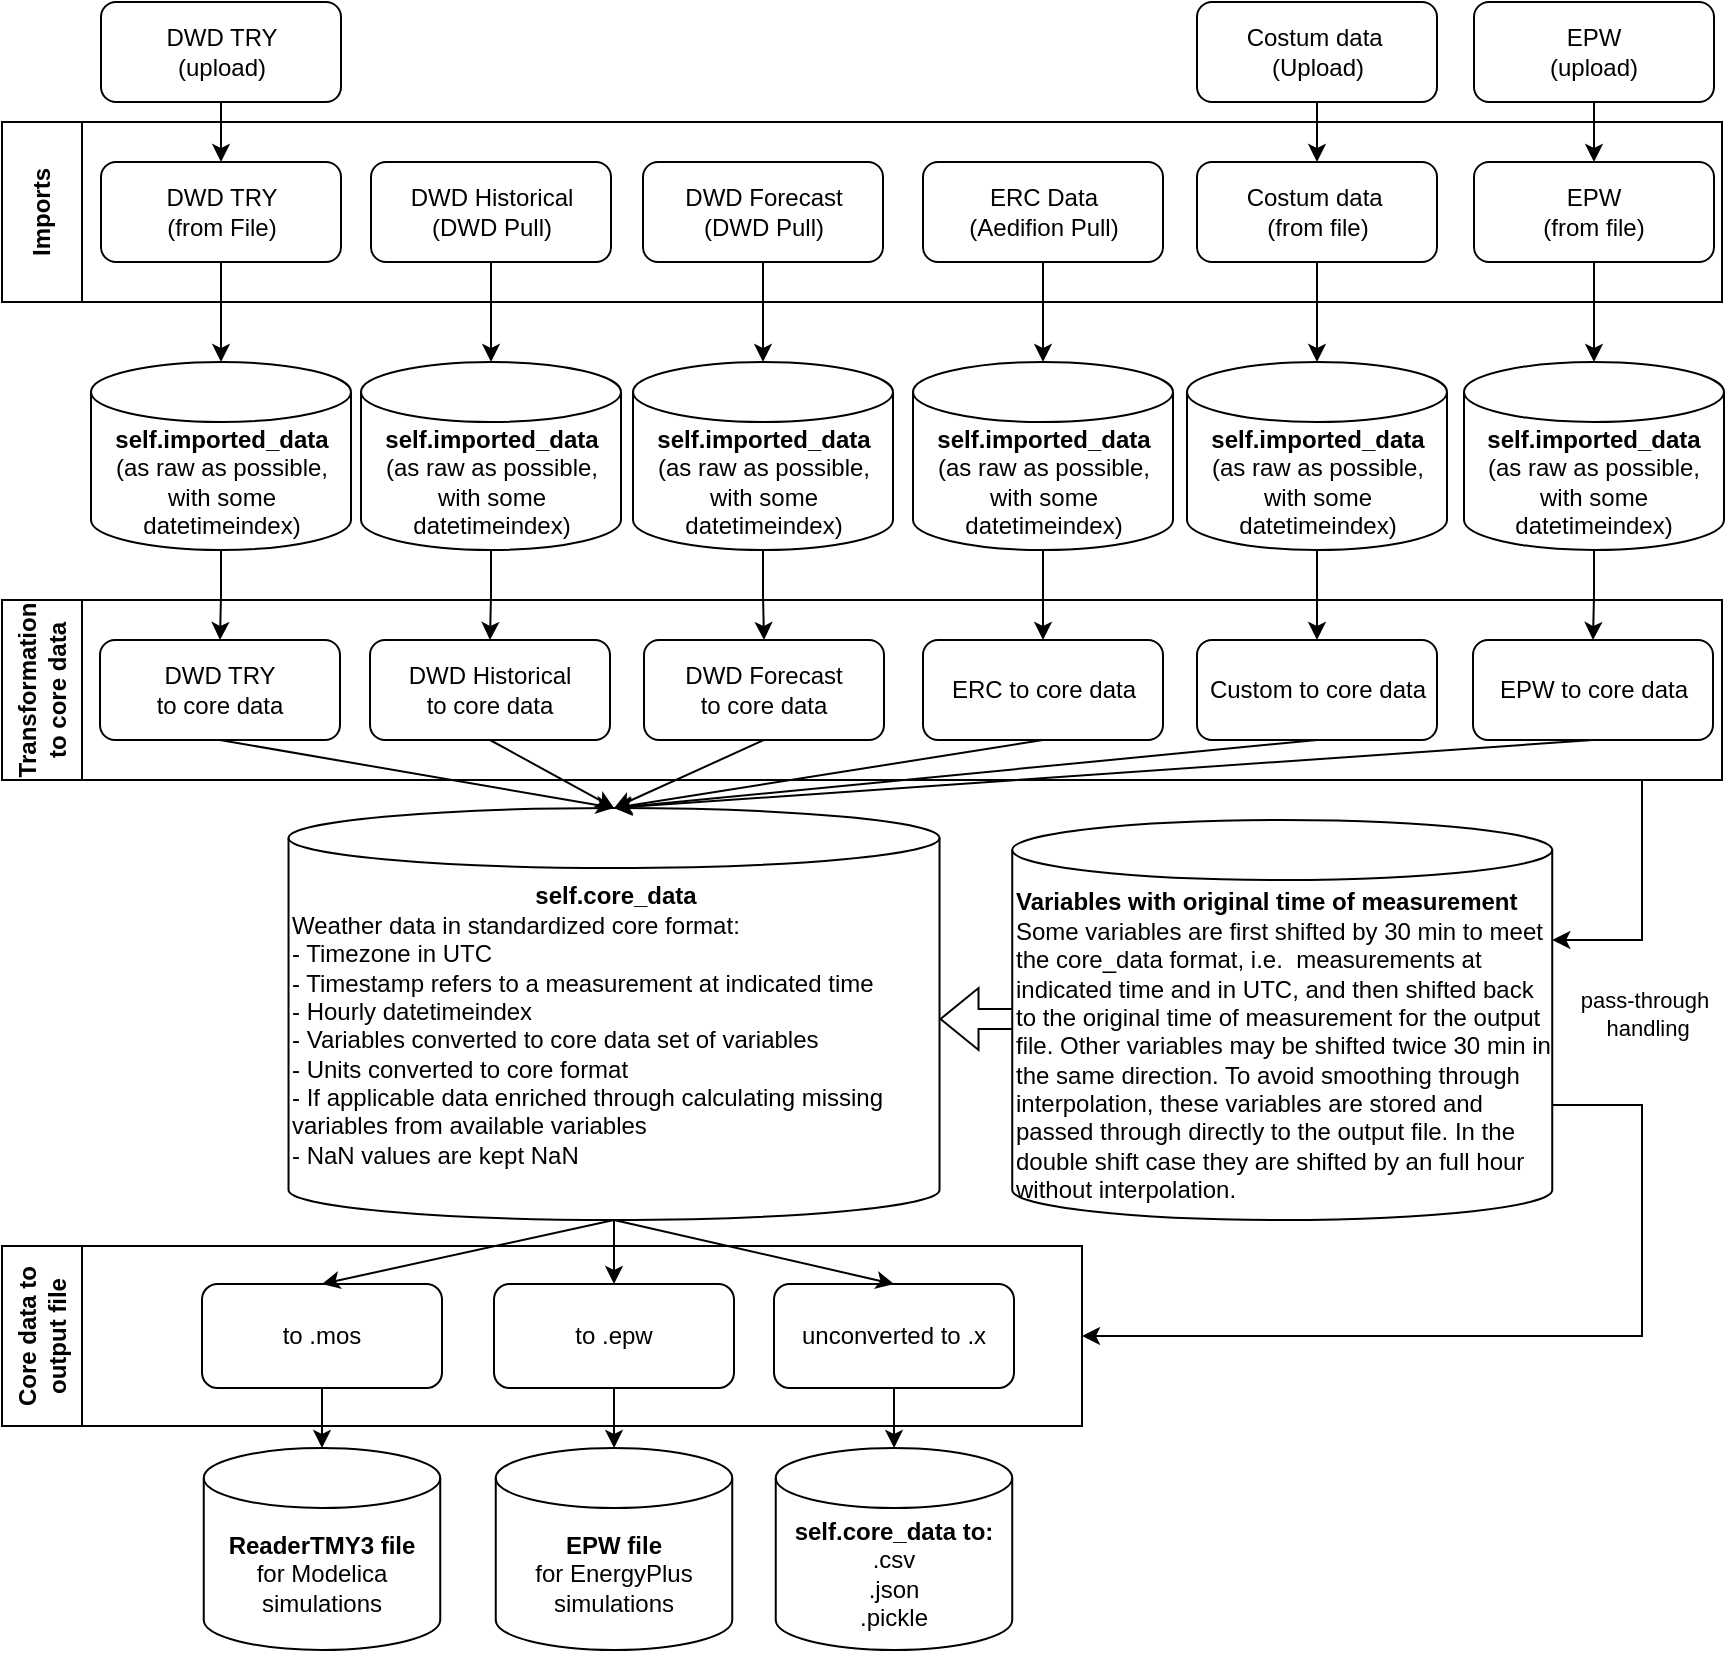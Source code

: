 <mxfile version="24.2.5" type="device">
  <diagram id="C5RBs43oDa-KdzZeNtuy" name="Page-1">
    <mxGraphModel dx="1674" dy="2013" grid="1" gridSize="10" guides="1" tooltips="1" connect="1" arrows="1" fold="1" page="1" pageScale="1" pageWidth="827" pageHeight="1169" math="0" shadow="0">
      <root>
        <mxCell id="WIyWlLk6GJQsqaUBKTNV-0" />
        <mxCell id="WIyWlLk6GJQsqaUBKTNV-1" parent="WIyWlLk6GJQsqaUBKTNV-0" />
        <mxCell id="KbH_WFNAOHIMAT9BFTNj-21" value="" style="shape=flexArrow;endArrow=classic;html=1;rounded=0;exitX=0;exitY=0.5;exitDx=0;exitDy=0;exitPerimeter=0;" parent="WIyWlLk6GJQsqaUBKTNV-1" edge="1">
          <mxGeometry width="50" height="50" relative="1" as="geometry">
            <mxPoint x="646.26" y="339.5" as="sourcePoint" />
            <mxPoint x="588.76" y="339.5" as="targetPoint" />
          </mxGeometry>
        </mxCell>
        <mxCell id="tn6FGIf0n3ZcMdlyqICX-29" value="" style="edgeStyle=orthogonalEdgeStyle;rounded=0;orthogonalLoop=1;jettySize=auto;html=1;" parent="WIyWlLk6GJQsqaUBKTNV-1" source="WIyWlLk6GJQsqaUBKTNV-3" target="tn6FGIf0n3ZcMdlyqICX-14" edge="1">
          <mxGeometry relative="1" as="geometry" />
        </mxCell>
        <mxCell id="WIyWlLk6GJQsqaUBKTNV-3" value="DWD Forecast&lt;br&gt;(DWD Pull)" style="rounded=1;whiteSpace=wrap;html=1;fontSize=12;glass=0;strokeWidth=1;shadow=0;" parent="WIyWlLk6GJQsqaUBKTNV-1" vertex="1">
          <mxGeometry x="440.5" y="-89" width="120" height="50" as="geometry" />
        </mxCell>
        <mxCell id="WIyWlLk6GJQsqaUBKTNV-7" value="&lt;div style=&quot;text-align: center;&quot;&gt;&lt;b style=&quot;background-color: initial; border-color: var(--border-color);&quot;&gt;self.core_data&lt;/b&gt;&lt;/div&gt;Weather data in standardized core format:&lt;br&gt;- Timezone in UTC&lt;br style=&quot;border-color: var(--border-color);&quot;&gt;- Timestamp refers to a measurement at indicated time&lt;br&gt;- Hourly datetimeindex&amp;nbsp;&lt;div&gt;- Variables converted to core data set of variables&lt;br&gt;- Units converted to core format&lt;br&gt;- If applicable data enriched through calculating missing variables from available variables&lt;br&gt;&lt;span style=&quot;background-color: initial;&quot;&gt;- NaN values are kept NaN&lt;/span&gt;&lt;br&gt;&amp;nbsp;&lt;/div&gt;" style="shape=cylinder3;whiteSpace=wrap;html=1;boundedLbl=1;backgroundOutline=1;size=15;align=left;" parent="WIyWlLk6GJQsqaUBKTNV-1" vertex="1">
          <mxGeometry x="263.26" y="234" width="325.5" height="206" as="geometry" />
        </mxCell>
        <mxCell id="tn6FGIf0n3ZcMdlyqICX-28" value="" style="edgeStyle=orthogonalEdgeStyle;rounded=0;orthogonalLoop=1;jettySize=auto;html=1;" parent="WIyWlLk6GJQsqaUBKTNV-1" source="_qvap0C31M7JRtb-dRH6-0" target="tn6FGIf0n3ZcMdlyqICX-13" edge="1">
          <mxGeometry relative="1" as="geometry" />
        </mxCell>
        <mxCell id="_qvap0C31M7JRtb-dRH6-0" value="DWD Historical&lt;br&gt;(DWD Pull)" style="rounded=1;whiteSpace=wrap;html=1;fontSize=12;glass=0;strokeWidth=1;shadow=0;" parent="WIyWlLk6GJQsqaUBKTNV-1" vertex="1">
          <mxGeometry x="304.5" y="-89" width="120" height="50" as="geometry" />
        </mxCell>
        <mxCell id="tn6FGIf0n3ZcMdlyqICX-27" value="" style="edgeStyle=orthogonalEdgeStyle;rounded=0;orthogonalLoop=1;jettySize=auto;html=1;" parent="WIyWlLk6GJQsqaUBKTNV-1" source="_qvap0C31M7JRtb-dRH6-3" target="tn6FGIf0n3ZcMdlyqICX-2" edge="1">
          <mxGeometry relative="1" as="geometry" />
        </mxCell>
        <mxCell id="_qvap0C31M7JRtb-dRH6-3" value="DWD TRY&lt;br&gt;(from File)" style="rounded=1;whiteSpace=wrap;html=1;fontSize=12;glass=0;strokeWidth=1;shadow=0;" parent="WIyWlLk6GJQsqaUBKTNV-1" vertex="1">
          <mxGeometry x="169.5" y="-89" width="120" height="50" as="geometry" />
        </mxCell>
        <mxCell id="tn6FGIf0n3ZcMdlyqICX-30" value="" style="edgeStyle=orthogonalEdgeStyle;rounded=0;orthogonalLoop=1;jettySize=auto;html=1;" parent="WIyWlLk6GJQsqaUBKTNV-1" source="_qvap0C31M7JRtb-dRH6-4" target="tn6FGIf0n3ZcMdlyqICX-15" edge="1">
          <mxGeometry relative="1" as="geometry" />
        </mxCell>
        <mxCell id="_qvap0C31M7JRtb-dRH6-4" value="ERC Data&lt;br&gt;(Aedifion Pull)" style="rounded=1;whiteSpace=wrap;html=1;fontSize=12;glass=0;strokeWidth=1;shadow=0;" parent="WIyWlLk6GJQsqaUBKTNV-1" vertex="1">
          <mxGeometry x="580.5" y="-89" width="120" height="50" as="geometry" />
        </mxCell>
        <mxCell id="tn6FGIf0n3ZcMdlyqICX-31" value="" style="edgeStyle=orthogonalEdgeStyle;rounded=0;orthogonalLoop=1;jettySize=auto;html=1;entryX=0.5;entryY=0;entryDx=0;entryDy=0;entryPerimeter=0;" parent="WIyWlLk6GJQsqaUBKTNV-1" source="_qvap0C31M7JRtb-dRH6-5" target="tn6FGIf0n3ZcMdlyqICX-16" edge="1">
          <mxGeometry relative="1" as="geometry" />
        </mxCell>
        <mxCell id="_qvap0C31M7JRtb-dRH6-5" value="Costum data&amp;nbsp;&lt;br&gt;(from file)" style="rounded=1;whiteSpace=wrap;html=1;fontSize=12;glass=0;strokeWidth=1;shadow=0;" parent="WIyWlLk6GJQsqaUBKTNV-1" vertex="1">
          <mxGeometry x="717.5" y="-89" width="120" height="50" as="geometry" />
        </mxCell>
        <mxCell id="tn6FGIf0n3ZcMdlyqICX-9" style="edgeStyle=orthogonalEdgeStyle;rounded=0;orthogonalLoop=1;jettySize=auto;html=1;exitX=0.5;exitY=1;exitDx=0;exitDy=0;entryX=0.5;entryY=0;entryDx=0;entryDy=0;entryPerimeter=0;" parent="WIyWlLk6GJQsqaUBKTNV-1" source="_qvap0C31M7JRtb-dRH6-6" target="tn6FGIf0n3ZcMdlyqICX-4" edge="1">
          <mxGeometry relative="1" as="geometry" />
        </mxCell>
        <mxCell id="_qvap0C31M7JRtb-dRH6-6" value="to .mos" style="rounded=1;whiteSpace=wrap;html=1;fontSize=12;glass=0;strokeWidth=1;shadow=0;" parent="WIyWlLk6GJQsqaUBKTNV-1" vertex="1">
          <mxGeometry x="220" y="472" width="120" height="52" as="geometry" />
        </mxCell>
        <mxCell id="tn6FGIf0n3ZcMdlyqICX-11" value="" style="edgeStyle=orthogonalEdgeStyle;rounded=0;orthogonalLoop=1;jettySize=auto;html=1;" parent="WIyWlLk6GJQsqaUBKTNV-1" source="_qvap0C31M7JRtb-dRH6-7" target="tn6FGIf0n3ZcMdlyqICX-6" edge="1">
          <mxGeometry relative="1" as="geometry" />
        </mxCell>
        <mxCell id="_qvap0C31M7JRtb-dRH6-7" value="unconverted to .x" style="rounded=1;whiteSpace=wrap;html=1;fontSize=12;glass=0;strokeWidth=1;shadow=0;" parent="WIyWlLk6GJQsqaUBKTNV-1" vertex="1">
          <mxGeometry x="506" y="472" width="120" height="52" as="geometry" />
        </mxCell>
        <mxCell id="tn6FGIf0n3ZcMdlyqICX-10" style="edgeStyle=orthogonalEdgeStyle;rounded=0;orthogonalLoop=1;jettySize=auto;html=1;exitX=0.5;exitY=1;exitDx=0;exitDy=0;" parent="WIyWlLk6GJQsqaUBKTNV-1" source="_qvap0C31M7JRtb-dRH6-8" target="tn6FGIf0n3ZcMdlyqICX-5" edge="1">
          <mxGeometry relative="1" as="geometry" />
        </mxCell>
        <mxCell id="_qvap0C31M7JRtb-dRH6-8" value="to .epw" style="rounded=1;whiteSpace=wrap;html=1;fontSize=12;glass=0;strokeWidth=1;shadow=0;" parent="WIyWlLk6GJQsqaUBKTNV-1" vertex="1">
          <mxGeometry x="366" y="472" width="120" height="52" as="geometry" />
        </mxCell>
        <mxCell id="_qvap0C31M7JRtb-dRH6-10" value="" style="endArrow=classic;html=1;rounded=0;exitX=0.5;exitY=1;exitDx=0;exitDy=0;entryX=0.5;entryY=0;entryDx=0;entryDy=0;" parent="WIyWlLk6GJQsqaUBKTNV-1" source="WIyWlLk6GJQsqaUBKTNV-7" target="_qvap0C31M7JRtb-dRH6-6" edge="1">
          <mxGeometry width="50" height="50" relative="1" as="geometry">
            <mxPoint x="560" y="468" as="sourcePoint" />
            <mxPoint x="610" y="418" as="targetPoint" />
          </mxGeometry>
        </mxCell>
        <mxCell id="_qvap0C31M7JRtb-dRH6-11" value="" style="endArrow=classic;html=1;rounded=0;exitX=0.5;exitY=1;exitDx=0;exitDy=0;entryX=0.5;entryY=0;entryDx=0;entryDy=0;" parent="WIyWlLk6GJQsqaUBKTNV-1" source="WIyWlLk6GJQsqaUBKTNV-7" target="_qvap0C31M7JRtb-dRH6-8" edge="1">
          <mxGeometry width="50" height="50" relative="1" as="geometry">
            <mxPoint x="501" y="438" as="sourcePoint" />
            <mxPoint x="290" y="498" as="targetPoint" />
          </mxGeometry>
        </mxCell>
        <mxCell id="_qvap0C31M7JRtb-dRH6-12" value="" style="endArrow=classic;html=1;rounded=0;exitX=0.5;exitY=1;exitDx=0;exitDy=0;entryX=0.5;entryY=0;entryDx=0;entryDy=0;" parent="WIyWlLk6GJQsqaUBKTNV-1" source="WIyWlLk6GJQsqaUBKTNV-7" target="_qvap0C31M7JRtb-dRH6-7" edge="1">
          <mxGeometry width="50" height="50" relative="1" as="geometry">
            <mxPoint x="501" y="438" as="sourcePoint" />
            <mxPoint x="436" y="498" as="targetPoint" />
          </mxGeometry>
        </mxCell>
        <mxCell id="tn6FGIf0n3ZcMdlyqICX-43" style="edgeStyle=orthogonalEdgeStyle;rounded=0;orthogonalLoop=1;jettySize=auto;html=1;exitX=0.5;exitY=1;exitDx=0;exitDy=0;entryX=0.5;entryY=0;entryDx=0;entryDy=0;" parent="WIyWlLk6GJQsqaUBKTNV-1" source="tn6FGIf0n3ZcMdlyqICX-0" target="_qvap0C31M7JRtb-dRH6-3" edge="1">
          <mxGeometry relative="1" as="geometry" />
        </mxCell>
        <mxCell id="tn6FGIf0n3ZcMdlyqICX-0" value="DWD TRY&lt;br&gt;(upload)" style="rounded=1;whiteSpace=wrap;html=1;fontSize=12;glass=0;strokeWidth=1;shadow=0;" parent="WIyWlLk6GJQsqaUBKTNV-1" vertex="1">
          <mxGeometry x="169.5" y="-169" width="120" height="50" as="geometry" />
        </mxCell>
        <mxCell id="tn6FGIf0n3ZcMdlyqICX-44" value="" style="edgeStyle=orthogonalEdgeStyle;rounded=0;orthogonalLoop=1;jettySize=auto;html=1;" parent="WIyWlLk6GJQsqaUBKTNV-1" source="tn6FGIf0n3ZcMdlyqICX-1" target="_qvap0C31M7JRtb-dRH6-5" edge="1">
          <mxGeometry relative="1" as="geometry" />
        </mxCell>
        <mxCell id="tn6FGIf0n3ZcMdlyqICX-1" value="Costum data&amp;nbsp;&lt;br&gt;(Upload)" style="rounded=1;whiteSpace=wrap;html=1;fontSize=12;glass=0;strokeWidth=1;shadow=0;" parent="WIyWlLk6GJQsqaUBKTNV-1" vertex="1">
          <mxGeometry x="717.5" y="-169" width="120" height="50" as="geometry" />
        </mxCell>
        <mxCell id="tn6FGIf0n3ZcMdlyqICX-32" value="" style="edgeStyle=orthogonalEdgeStyle;rounded=0;orthogonalLoop=1;jettySize=auto;html=1;" parent="WIyWlLk6GJQsqaUBKTNV-1" source="tn6FGIf0n3ZcMdlyqICX-2" target="tn6FGIf0n3ZcMdlyqICX-19" edge="1">
          <mxGeometry relative="1" as="geometry" />
        </mxCell>
        <mxCell id="tn6FGIf0n3ZcMdlyqICX-2" value="&lt;b&gt;self.imported_data&lt;/b&gt;&lt;br&gt;(as raw as possible, with some datetimeindex)" style="shape=cylinder3;whiteSpace=wrap;html=1;boundedLbl=1;backgroundOutline=1;size=15;" parent="WIyWlLk6GJQsqaUBKTNV-1" vertex="1">
          <mxGeometry x="164.5" y="11" width="130" height="94" as="geometry" />
        </mxCell>
        <mxCell id="tn6FGIf0n3ZcMdlyqICX-4" value="&lt;b&gt;ReaderTMY3 file&lt;br&gt;&lt;/b&gt;for Modelica simulations" style="shape=cylinder3;whiteSpace=wrap;html=1;boundedLbl=1;backgroundOutline=1;size=15;" parent="WIyWlLk6GJQsqaUBKTNV-1" vertex="1">
          <mxGeometry x="220.87" y="554" width="118.25" height="101" as="geometry" />
        </mxCell>
        <mxCell id="tn6FGIf0n3ZcMdlyqICX-5" value="&lt;b&gt;EPW file&lt;br&gt;&lt;/b&gt;for EnergyPlus simulations&lt;b&gt;&lt;br&gt;&lt;/b&gt;" style="shape=cylinder3;whiteSpace=wrap;html=1;boundedLbl=1;backgroundOutline=1;size=15;" parent="WIyWlLk6GJQsqaUBKTNV-1" vertex="1">
          <mxGeometry x="366.88" y="554" width="118.25" height="101" as="geometry" />
        </mxCell>
        <mxCell id="tn6FGIf0n3ZcMdlyqICX-6" value="&lt;b&gt;self.core_data to:&lt;br&gt;&lt;/b&gt;.csv&lt;br&gt;.json&lt;br&gt;.pickle&lt;b&gt;&lt;br&gt;&lt;/b&gt;" style="shape=cylinder3;whiteSpace=wrap;html=1;boundedLbl=1;backgroundOutline=1;size=15;" parent="WIyWlLk6GJQsqaUBKTNV-1" vertex="1">
          <mxGeometry x="506.87" y="554" width="118.25" height="101" as="geometry" />
        </mxCell>
        <mxCell id="tn6FGIf0n3ZcMdlyqICX-33" value="" style="edgeStyle=orthogonalEdgeStyle;rounded=0;orthogonalLoop=1;jettySize=auto;html=1;" parent="WIyWlLk6GJQsqaUBKTNV-1" source="tn6FGIf0n3ZcMdlyqICX-13" target="tn6FGIf0n3ZcMdlyqICX-18" edge="1">
          <mxGeometry relative="1" as="geometry" />
        </mxCell>
        <mxCell id="tn6FGIf0n3ZcMdlyqICX-13" value="&lt;b&gt;self.imported_data&lt;/b&gt;&lt;br&gt;(as raw as possible, with some datetimeindex)" style="shape=cylinder3;whiteSpace=wrap;html=1;boundedLbl=1;backgroundOutline=1;size=15;" parent="WIyWlLk6GJQsqaUBKTNV-1" vertex="1">
          <mxGeometry x="299.5" y="11" width="130" height="94" as="geometry" />
        </mxCell>
        <mxCell id="tn6FGIf0n3ZcMdlyqICX-34" value="" style="edgeStyle=orthogonalEdgeStyle;rounded=0;orthogonalLoop=1;jettySize=auto;html=1;" parent="WIyWlLk6GJQsqaUBKTNV-1" source="tn6FGIf0n3ZcMdlyqICX-14" target="tn6FGIf0n3ZcMdlyqICX-17" edge="1">
          <mxGeometry relative="1" as="geometry" />
        </mxCell>
        <mxCell id="tn6FGIf0n3ZcMdlyqICX-14" value="&lt;b&gt;self.imported_data&lt;/b&gt;&lt;br&gt;(as raw as possible, with some datetimeindex)" style="shape=cylinder3;whiteSpace=wrap;html=1;boundedLbl=1;backgroundOutline=1;size=15;" parent="WIyWlLk6GJQsqaUBKTNV-1" vertex="1">
          <mxGeometry x="435.5" y="11" width="130" height="94" as="geometry" />
        </mxCell>
        <mxCell id="tn6FGIf0n3ZcMdlyqICX-35" value="" style="edgeStyle=orthogonalEdgeStyle;rounded=0;orthogonalLoop=1;jettySize=auto;html=1;" parent="WIyWlLk6GJQsqaUBKTNV-1" source="tn6FGIf0n3ZcMdlyqICX-15" target="tn6FGIf0n3ZcMdlyqICX-20" edge="1">
          <mxGeometry relative="1" as="geometry" />
        </mxCell>
        <mxCell id="tn6FGIf0n3ZcMdlyqICX-15" value="&lt;b&gt;self.imported_data&lt;/b&gt;&lt;br&gt;(as raw as possible, with some datetimeindex)" style="shape=cylinder3;whiteSpace=wrap;html=1;boundedLbl=1;backgroundOutline=1;size=15;" parent="WIyWlLk6GJQsqaUBKTNV-1" vertex="1">
          <mxGeometry x="575.5" y="11" width="130" height="94" as="geometry" />
        </mxCell>
        <mxCell id="tn6FGIf0n3ZcMdlyqICX-16" value="&lt;b&gt;self.imported_data&lt;/b&gt;&lt;br&gt;(as raw as possible, with some datetimeindex)" style="shape=cylinder3;whiteSpace=wrap;html=1;boundedLbl=1;backgroundOutline=1;size=15;" parent="WIyWlLk6GJQsqaUBKTNV-1" vertex="1">
          <mxGeometry x="712.5" y="11" width="130" height="94" as="geometry" />
        </mxCell>
        <mxCell id="tn6FGIf0n3ZcMdlyqICX-17" value="DWD Forecast&lt;br&gt;to core data" style="rounded=1;whiteSpace=wrap;html=1;fontSize=12;glass=0;strokeWidth=1;shadow=0;" parent="WIyWlLk6GJQsqaUBKTNV-1" vertex="1">
          <mxGeometry x="441" y="150" width="120" height="50" as="geometry" />
        </mxCell>
        <mxCell id="tn6FGIf0n3ZcMdlyqICX-18" value="DWD Historical&lt;br&gt;to core data" style="rounded=1;whiteSpace=wrap;html=1;fontSize=12;glass=0;strokeWidth=1;shadow=0;" parent="WIyWlLk6GJQsqaUBKTNV-1" vertex="1">
          <mxGeometry x="304" y="150" width="120" height="50" as="geometry" />
        </mxCell>
        <mxCell id="tn6FGIf0n3ZcMdlyqICX-19" value="DWD TRY&lt;br&gt;to core data" style="rounded=1;whiteSpace=wrap;html=1;fontSize=12;glass=0;strokeWidth=1;shadow=0;" parent="WIyWlLk6GJQsqaUBKTNV-1" vertex="1">
          <mxGeometry x="169" y="150" width="120" height="50" as="geometry" />
        </mxCell>
        <mxCell id="tn6FGIf0n3ZcMdlyqICX-20" value="ERC to core data" style="rounded=1;whiteSpace=wrap;html=1;fontSize=12;glass=0;strokeWidth=1;shadow=0;" parent="WIyWlLk6GJQsqaUBKTNV-1" vertex="1">
          <mxGeometry x="580.5" y="150" width="120" height="50" as="geometry" />
        </mxCell>
        <mxCell id="tn6FGIf0n3ZcMdlyqICX-23" value="Imports" style="swimlane;horizontal=0;whiteSpace=wrap;html=1;startSize=40;" parent="WIyWlLk6GJQsqaUBKTNV-1" vertex="1">
          <mxGeometry x="120" y="-109" width="860" height="90" as="geometry" />
        </mxCell>
        <mxCell id="KbH_WFNAOHIMAT9BFTNj-16" style="edgeStyle=orthogonalEdgeStyle;rounded=0;orthogonalLoop=1;jettySize=auto;html=1;entryX=1;entryY=0;entryDx=0;entryDy=60;entryPerimeter=0;" parent="WIyWlLk6GJQsqaUBKTNV-1" target="KbH_WFNAOHIMAT9BFTNj-13" edge="1">
          <mxGeometry relative="1" as="geometry">
            <mxPoint x="940" y="230" as="targetPoint" />
            <Array as="points">
              <mxPoint x="940" y="220" />
              <mxPoint x="940" y="300" />
            </Array>
            <mxPoint x="950" y="220" as="sourcePoint" />
          </mxGeometry>
        </mxCell>
        <mxCell id="KbH_WFNAOHIMAT9BFTNj-20" value="pass-through&lt;br&gt;&amp;nbsp;handling" style="edgeLabel;html=1;align=center;verticalAlign=middle;resizable=0;points=[];" parent="KbH_WFNAOHIMAT9BFTNj-16" vertex="1" connectable="0">
          <mxGeometry x="0.505" y="3" relative="1" as="geometry">
            <mxPoint x="12" y="34" as="offset" />
          </mxGeometry>
        </mxCell>
        <mxCell id="tn6FGIf0n3ZcMdlyqICX-25" value="Transformation &lt;br&gt;to core data" style="swimlane;horizontal=0;whiteSpace=wrap;html=1;startSize=40;" parent="WIyWlLk6GJQsqaUBKTNV-1" vertex="1">
          <mxGeometry x="120" y="130" width="860" height="90" as="geometry" />
        </mxCell>
        <mxCell id="KbH_WFNAOHIMAT9BFTNj-10" value="Custom to core data" style="rounded=1;whiteSpace=wrap;html=1;fontSize=12;glass=0;strokeWidth=1;shadow=0;" parent="tn6FGIf0n3ZcMdlyqICX-25" vertex="1">
          <mxGeometry x="597.5" y="20" width="120" height="50" as="geometry" />
        </mxCell>
        <mxCell id="tn6FGIf0n3ZcMdlyqICX-26" value="Core data to&lt;br&gt;output file" style="swimlane;horizontal=0;whiteSpace=wrap;html=1;startSize=40;" parent="WIyWlLk6GJQsqaUBKTNV-1" vertex="1">
          <mxGeometry x="120" y="453" width="540" height="90" as="geometry" />
        </mxCell>
        <mxCell id="KbH_WFNAOHIMAT9BFTNj-0" value="" style="edgeStyle=orthogonalEdgeStyle;rounded=0;orthogonalLoop=1;jettySize=auto;html=1;" parent="WIyWlLk6GJQsqaUBKTNV-1" source="KbH_WFNAOHIMAT9BFTNj-1" target="KbH_WFNAOHIMAT9BFTNj-5" edge="1">
          <mxGeometry relative="1" as="geometry" />
        </mxCell>
        <mxCell id="KbH_WFNAOHIMAT9BFTNj-1" value="EPW&lt;br&gt;(from file)" style="rounded=1;whiteSpace=wrap;html=1;fontSize=12;glass=0;strokeWidth=1;shadow=0;" parent="WIyWlLk6GJQsqaUBKTNV-1" vertex="1">
          <mxGeometry x="856" y="-89" width="120" height="50" as="geometry" />
        </mxCell>
        <mxCell id="KbH_WFNAOHIMAT9BFTNj-2" style="edgeStyle=orthogonalEdgeStyle;rounded=0;orthogonalLoop=1;jettySize=auto;html=1;exitX=0.5;exitY=1;exitDx=0;exitDy=0;entryX=0.5;entryY=0;entryDx=0;entryDy=0;" parent="WIyWlLk6GJQsqaUBKTNV-1" source="KbH_WFNAOHIMAT9BFTNj-3" target="KbH_WFNAOHIMAT9BFTNj-1" edge="1">
          <mxGeometry relative="1" as="geometry" />
        </mxCell>
        <mxCell id="KbH_WFNAOHIMAT9BFTNj-3" value="EPW&lt;br&gt;(upload)" style="rounded=1;whiteSpace=wrap;html=1;fontSize=12;glass=0;strokeWidth=1;shadow=0;" parent="WIyWlLk6GJQsqaUBKTNV-1" vertex="1">
          <mxGeometry x="856" y="-169" width="120" height="50" as="geometry" />
        </mxCell>
        <mxCell id="KbH_WFNAOHIMAT9BFTNj-4" value="" style="edgeStyle=orthogonalEdgeStyle;rounded=0;orthogonalLoop=1;jettySize=auto;html=1;" parent="WIyWlLk6GJQsqaUBKTNV-1" source="KbH_WFNAOHIMAT9BFTNj-5" target="KbH_WFNAOHIMAT9BFTNj-6" edge="1">
          <mxGeometry relative="1" as="geometry" />
        </mxCell>
        <mxCell id="KbH_WFNAOHIMAT9BFTNj-5" value="&lt;b&gt;self.imported_data&lt;/b&gt;&lt;br&gt;(as raw as possible, with some datetimeindex)" style="shape=cylinder3;whiteSpace=wrap;html=1;boundedLbl=1;backgroundOutline=1;size=15;" parent="WIyWlLk6GJQsqaUBKTNV-1" vertex="1">
          <mxGeometry x="851" y="11" width="130" height="94" as="geometry" />
        </mxCell>
        <mxCell id="KbH_WFNAOHIMAT9BFTNj-6" value="EPW to core data" style="rounded=1;whiteSpace=wrap;html=1;fontSize=12;glass=0;strokeWidth=1;shadow=0;" parent="WIyWlLk6GJQsqaUBKTNV-1" vertex="1">
          <mxGeometry x="855.5" y="150" width="120" height="50" as="geometry" />
        </mxCell>
        <mxCell id="KbH_WFNAOHIMAT9BFTNj-17" style="edgeStyle=orthogonalEdgeStyle;rounded=0;orthogonalLoop=1;jettySize=auto;html=1;exitX=1;exitY=0;exitDx=0;exitDy=142.5;exitPerimeter=0;entryX=1;entryY=0.5;entryDx=0;entryDy=0;" parent="WIyWlLk6GJQsqaUBKTNV-1" source="KbH_WFNAOHIMAT9BFTNj-13" target="tn6FGIf0n3ZcMdlyqICX-26" edge="1">
          <mxGeometry relative="1" as="geometry">
            <Array as="points">
              <mxPoint x="940" y="382" />
              <mxPoint x="940" y="498" />
            </Array>
          </mxGeometry>
        </mxCell>
        <mxCell id="KbH_WFNAOHIMAT9BFTNj-13" value="&lt;b&gt;Variables with original time of measurement&lt;/b&gt;&lt;br&gt;Some variables are first shifted by 30 min to meet the core_data format, i.e.&amp;nbsp; measurements at indicated time and in UTC, and then shifted back to the original time of measurement for the output file. Other variables may be shifted twice 30 min in the same direction. To avoid smoothing through interpolation, these variables are stored and passed through directly to the output file. In the double shift case they are shifted by an full hour without interpolation." style="shape=cylinder3;whiteSpace=wrap;html=1;boundedLbl=1;backgroundOutline=1;size=15;align=left;" parent="WIyWlLk6GJQsqaUBKTNV-1" vertex="1">
          <mxGeometry x="625.12" y="240" width="270" height="200" as="geometry" />
        </mxCell>
        <mxCell id="speNVgc6wiBZaAI2S3co-0" value="" style="endArrow=classic;html=1;rounded=0;exitX=0.5;exitY=1;exitDx=0;exitDy=0;entryX=0.5;entryY=0;entryDx=0;entryDy=0;entryPerimeter=0;" parent="WIyWlLk6GJQsqaUBKTNV-1" source="tn6FGIf0n3ZcMdlyqICX-19" target="WIyWlLk6GJQsqaUBKTNV-7" edge="1">
          <mxGeometry width="50" height="50" relative="1" as="geometry">
            <mxPoint x="420" y="310" as="sourcePoint" />
            <mxPoint x="470" y="260" as="targetPoint" />
          </mxGeometry>
        </mxCell>
        <mxCell id="speNVgc6wiBZaAI2S3co-1" value="" style="endArrow=classic;html=1;rounded=0;exitX=0.5;exitY=1;exitDx=0;exitDy=0;entryX=0.5;entryY=0;entryDx=0;entryDy=0;entryPerimeter=0;" parent="WIyWlLk6GJQsqaUBKTNV-1" source="tn6FGIf0n3ZcMdlyqICX-18" target="WIyWlLk6GJQsqaUBKTNV-7" edge="1">
          <mxGeometry width="50" height="50" relative="1" as="geometry">
            <mxPoint x="239" y="210" as="sourcePoint" />
            <mxPoint x="503" y="244" as="targetPoint" />
          </mxGeometry>
        </mxCell>
        <mxCell id="speNVgc6wiBZaAI2S3co-2" value="" style="endArrow=classic;html=1;rounded=0;exitX=0.5;exitY=1;exitDx=0;exitDy=0;entryX=0.5;entryY=0;entryDx=0;entryDy=0;entryPerimeter=0;" parent="WIyWlLk6GJQsqaUBKTNV-1" source="tn6FGIf0n3ZcMdlyqICX-17" target="WIyWlLk6GJQsqaUBKTNV-7" edge="1">
          <mxGeometry width="50" height="50" relative="1" as="geometry">
            <mxPoint x="249" y="220" as="sourcePoint" />
            <mxPoint x="490" y="230" as="targetPoint" />
          </mxGeometry>
        </mxCell>
        <mxCell id="speNVgc6wiBZaAI2S3co-3" value="" style="endArrow=classic;html=1;rounded=0;exitX=0.5;exitY=1;exitDx=0;exitDy=0;entryX=0.5;entryY=0;entryDx=0;entryDy=0;entryPerimeter=0;" parent="WIyWlLk6GJQsqaUBKTNV-1" source="tn6FGIf0n3ZcMdlyqICX-20" target="WIyWlLk6GJQsqaUBKTNV-7" edge="1">
          <mxGeometry width="50" height="50" relative="1" as="geometry">
            <mxPoint x="259" y="230" as="sourcePoint" />
            <mxPoint x="523" y="264" as="targetPoint" />
          </mxGeometry>
        </mxCell>
        <mxCell id="speNVgc6wiBZaAI2S3co-4" value="" style="endArrow=classic;html=1;rounded=0;entryX=0.5;entryY=0;entryDx=0;entryDy=0;entryPerimeter=0;exitX=0.5;exitY=1;exitDx=0;exitDy=0;" parent="WIyWlLk6GJQsqaUBKTNV-1" source="KbH_WFNAOHIMAT9BFTNj-10" target="WIyWlLk6GJQsqaUBKTNV-7" edge="1">
          <mxGeometry width="50" height="50" relative="1" as="geometry">
            <mxPoint x="730" y="210" as="sourcePoint" />
            <mxPoint x="533" y="274" as="targetPoint" />
          </mxGeometry>
        </mxCell>
        <mxCell id="speNVgc6wiBZaAI2S3co-5" value="" style="endArrow=classic;html=1;rounded=0;exitX=0.5;exitY=1;exitDx=0;exitDy=0;entryX=0.5;entryY=0;entryDx=0;entryDy=0;entryPerimeter=0;" parent="WIyWlLk6GJQsqaUBKTNV-1" source="KbH_WFNAOHIMAT9BFTNj-6" target="WIyWlLk6GJQsqaUBKTNV-7" edge="1">
          <mxGeometry width="50" height="50" relative="1" as="geometry">
            <mxPoint x="279" y="250" as="sourcePoint" />
            <mxPoint x="543" y="284" as="targetPoint" />
          </mxGeometry>
        </mxCell>
        <mxCell id="speNVgc6wiBZaAI2S3co-6" value="" style="edgeStyle=orthogonalEdgeStyle;rounded=0;orthogonalLoop=1;jettySize=auto;html=1;exitX=0.5;exitY=1;exitDx=0;exitDy=0;exitPerimeter=0;entryX=0.5;entryY=0;entryDx=0;entryDy=0;" parent="WIyWlLk6GJQsqaUBKTNV-1" source="tn6FGIf0n3ZcMdlyqICX-16" target="KbH_WFNAOHIMAT9BFTNj-10" edge="1">
          <mxGeometry relative="1" as="geometry">
            <mxPoint x="926" y="110" as="sourcePoint" />
            <mxPoint x="925" y="160" as="targetPoint" />
          </mxGeometry>
        </mxCell>
      </root>
    </mxGraphModel>
  </diagram>
</mxfile>
